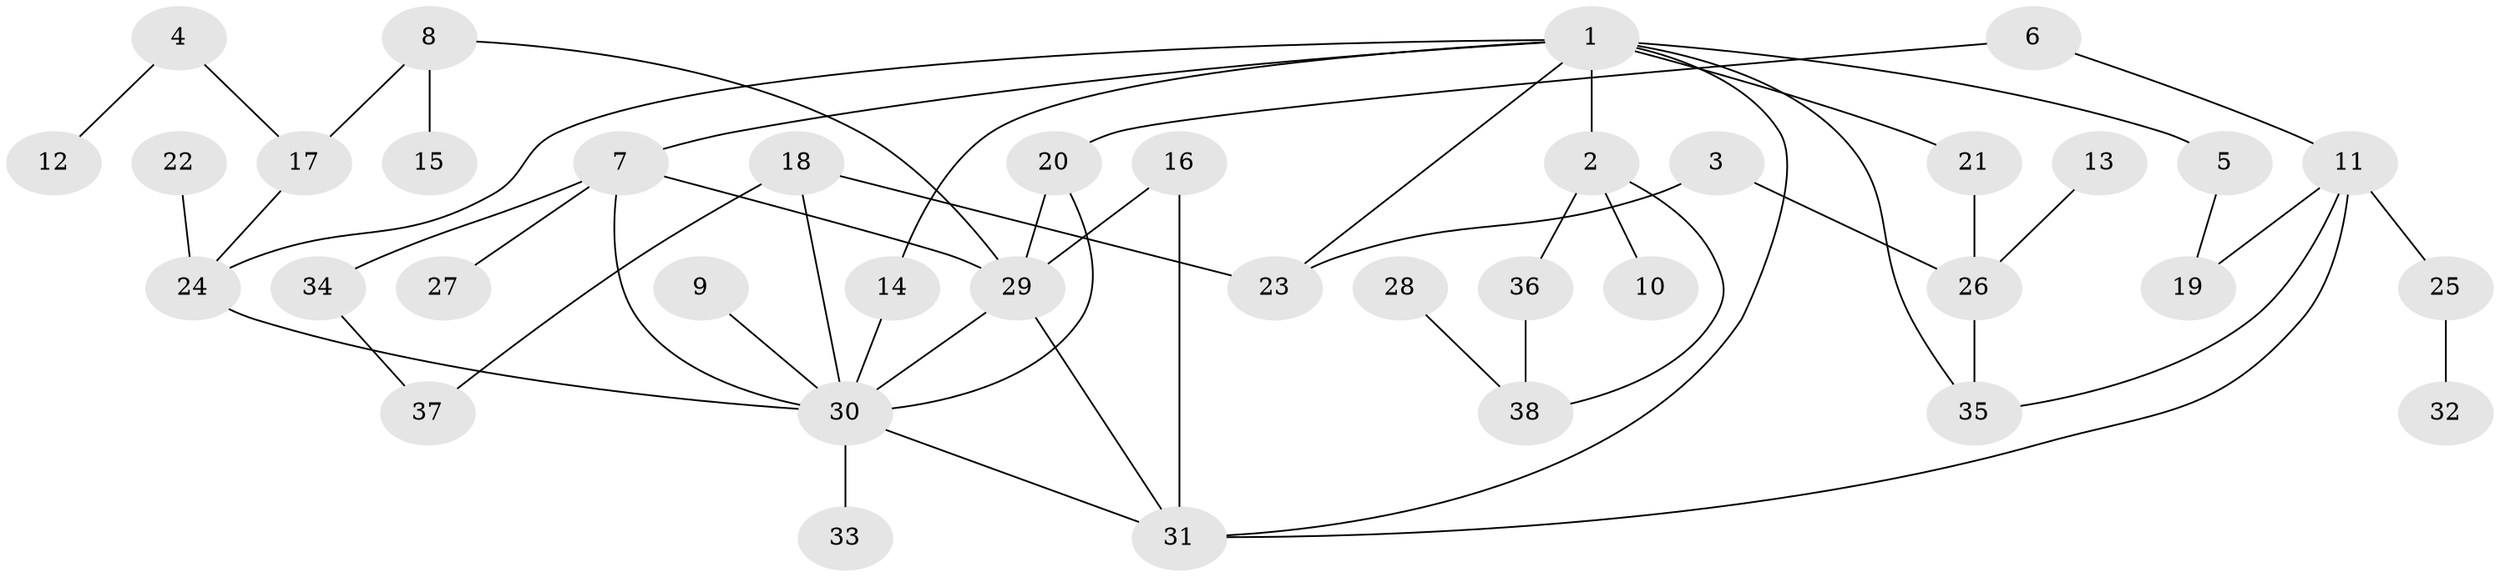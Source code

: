 // original degree distribution, {7: 0.013157894736842105, 5: 0.06578947368421052, 4: 0.07894736842105263, 6: 0.02631578947368421, 3: 0.18421052631578946, 2: 0.34210526315789475, 1: 0.2894736842105263}
// Generated by graph-tools (version 1.1) at 2025/49/03/09/25 03:49:23]
// undirected, 38 vertices, 53 edges
graph export_dot {
graph [start="1"]
  node [color=gray90,style=filled];
  1;
  2;
  3;
  4;
  5;
  6;
  7;
  8;
  9;
  10;
  11;
  12;
  13;
  14;
  15;
  16;
  17;
  18;
  19;
  20;
  21;
  22;
  23;
  24;
  25;
  26;
  27;
  28;
  29;
  30;
  31;
  32;
  33;
  34;
  35;
  36;
  37;
  38;
  1 -- 2 [weight=1.0];
  1 -- 5 [weight=1.0];
  1 -- 7 [weight=1.0];
  1 -- 14 [weight=1.0];
  1 -- 21 [weight=1.0];
  1 -- 23 [weight=1.0];
  1 -- 24 [weight=1.0];
  1 -- 31 [weight=1.0];
  1 -- 35 [weight=1.0];
  2 -- 10 [weight=1.0];
  2 -- 36 [weight=1.0];
  2 -- 38 [weight=1.0];
  3 -- 23 [weight=1.0];
  3 -- 26 [weight=1.0];
  4 -- 12 [weight=1.0];
  4 -- 17 [weight=1.0];
  5 -- 19 [weight=1.0];
  6 -- 11 [weight=1.0];
  6 -- 20 [weight=1.0];
  7 -- 27 [weight=1.0];
  7 -- 29 [weight=1.0];
  7 -- 30 [weight=1.0];
  7 -- 34 [weight=1.0];
  8 -- 15 [weight=1.0];
  8 -- 17 [weight=1.0];
  8 -- 29 [weight=1.0];
  9 -- 30 [weight=1.0];
  11 -- 19 [weight=1.0];
  11 -- 25 [weight=1.0];
  11 -- 31 [weight=1.0];
  11 -- 35 [weight=1.0];
  13 -- 26 [weight=1.0];
  14 -- 30 [weight=1.0];
  16 -- 29 [weight=1.0];
  16 -- 31 [weight=1.0];
  17 -- 24 [weight=1.0];
  18 -- 23 [weight=1.0];
  18 -- 30 [weight=1.0];
  18 -- 37 [weight=1.0];
  20 -- 29 [weight=1.0];
  20 -- 30 [weight=1.0];
  21 -- 26 [weight=1.0];
  22 -- 24 [weight=1.0];
  24 -- 30 [weight=1.0];
  25 -- 32 [weight=1.0];
  26 -- 35 [weight=1.0];
  28 -- 38 [weight=1.0];
  29 -- 30 [weight=1.0];
  29 -- 31 [weight=1.0];
  30 -- 31 [weight=1.0];
  30 -- 33 [weight=1.0];
  34 -- 37 [weight=1.0];
  36 -- 38 [weight=1.0];
}
